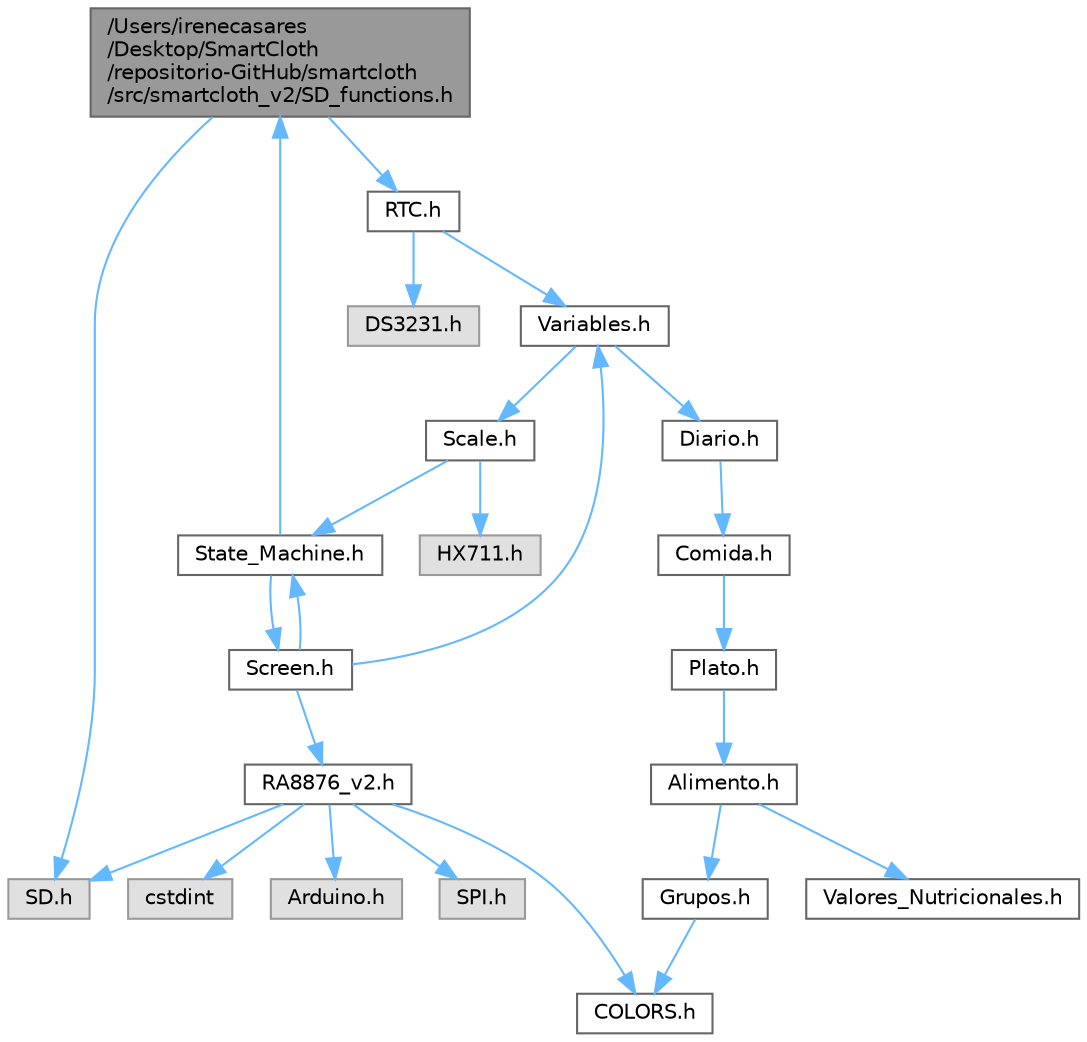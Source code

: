 digraph "/Users/irenecasares/Desktop/SmartCloth/repositorio-GitHub/smartcloth/src/smartcloth_v2/SD_functions.h"
{
 // LATEX_PDF_SIZE
  bgcolor="transparent";
  edge [fontname=Helvetica,fontsize=10,labelfontname=Helvetica,labelfontsize=10];
  node [fontname=Helvetica,fontsize=10,shape=box,height=0.2,width=0.4];
  Node1 [id="Node000001",label="/Users/irenecasares\l/Desktop/SmartCloth\l/repositorio-GitHub/smartcloth\l/src/smartcloth_v2/SD_functions.h",height=0.2,width=0.4,color="gray40", fillcolor="grey60", style="filled", fontcolor="black",tooltip="Módulo Tarjeta SD."];
  Node1 -> Node2 [id="edge25_Node000001_Node000002",color="steelblue1",style="solid",tooltip=" "];
  Node2 [id="Node000002",label="SD.h",height=0.2,width=0.4,color="grey60", fillcolor="#E0E0E0", style="filled",tooltip=" "];
  Node1 -> Node3 [id="edge26_Node000001_Node000003",color="steelblue1",style="solid",tooltip=" "];
  Node3 [id="Node000003",label="RTC.h",height=0.2,width=0.4,color="grey40", fillcolor="white", style="filled",URL="$_r_t_c_8h.html",tooltip="Funciones de un Real Time Clock (RTC)"];
  Node3 -> Node4 [id="edge27_Node000003_Node000004",color="steelblue1",style="solid",tooltip=" "];
  Node4 [id="Node000004",label="DS3231.h",height=0.2,width=0.4,color="grey60", fillcolor="#E0E0E0", style="filled",tooltip=" "];
  Node3 -> Node5 [id="edge28_Node000003_Node000005",color="steelblue1",style="solid",tooltip=" "];
  Node5 [id="Node000005",label="Variables.h",height=0.2,width=0.4,color="grey40", fillcolor="white", style="filled",URL="$_variables_8h_source.html",tooltip=" "];
  Node5 -> Node6 [id="edge29_Node000005_Node000006",color="steelblue1",style="solid",tooltip=" "];
  Node6 [id="Node000006",label="Scale.h",height=0.2,width=0.4,color="grey40", fillcolor="white", style="filled",URL="$_scale_8h.html",tooltip="Funciones de la célula de carga (báscula)"];
  Node6 -> Node7 [id="edge30_Node000006_Node000007",color="steelblue1",style="solid",tooltip=" "];
  Node7 [id="Node000007",label="HX711.h",height=0.2,width=0.4,color="grey60", fillcolor="#E0E0E0", style="filled",tooltip=" "];
  Node6 -> Node8 [id="edge31_Node000006_Node000008",color="steelblue1",style="solid",tooltip=" "];
  Node8 [id="Node000008",label="State_Machine.h",height=0.2,width=0.4,color="grey40", fillcolor="white", style="filled",URL="$_state___machine_8h_source.html",tooltip=" "];
  Node8 -> Node9 [id="edge32_Node000008_Node000009",color="steelblue1",style="solid",tooltip=" "];
  Node9 [id="Node000009",label="Screen.h",height=0.2,width=0.4,color="grey40", fillcolor="white", style="filled",URL="$_screen_8h_source.html",tooltip=" "];
  Node9 -> Node10 [id="edge33_Node000009_Node000010",color="steelblue1",style="solid",tooltip=" "];
  Node10 [id="Node000010",label="RA8876_v2.h",height=0.2,width=0.4,color="grey40", fillcolor="white", style="filled",URL="$_r_a8876__v2_8h_source.html",tooltip=" "];
  Node10 -> Node11 [id="edge34_Node000010_Node000011",color="steelblue1",style="solid",tooltip=" "];
  Node11 [id="Node000011",label="cstdint",height=0.2,width=0.4,color="grey60", fillcolor="#E0E0E0", style="filled",tooltip=" "];
  Node10 -> Node12 [id="edge35_Node000010_Node000012",color="steelblue1",style="solid",tooltip=" "];
  Node12 [id="Node000012",label="Arduino.h",height=0.2,width=0.4,color="grey60", fillcolor="#E0E0E0", style="filled",tooltip=" "];
  Node10 -> Node13 [id="edge36_Node000010_Node000013",color="steelblue1",style="solid",tooltip=" "];
  Node13 [id="Node000013",label="SPI.h",height=0.2,width=0.4,color="grey60", fillcolor="#E0E0E0", style="filled",tooltip=" "];
  Node10 -> Node2 [id="edge37_Node000010_Node000002",color="steelblue1",style="solid",tooltip=" "];
  Node10 -> Node14 [id="edge38_Node000010_Node000014",color="steelblue1",style="solid",tooltip=" "];
  Node14 [id="Node000014",label="COLORS.h",height=0.2,width=0.4,color="grey40", fillcolor="white", style="filled",URL="$_c_o_l_o_r_s_8h.html",tooltip="Librería para definir colores en formato RGB 5:6:5 de 16 bpp (2 bytes/pixel)"];
  Node9 -> Node8 [id="edge39_Node000009_Node000008",color="steelblue1",style="solid",tooltip=" "];
  Node9 -> Node5 [id="edge40_Node000009_Node000005",color="steelblue1",style="solid",tooltip=" "];
  Node8 -> Node1 [id="edge41_Node000008_Node000001",color="steelblue1",style="solid",tooltip=" "];
  Node5 -> Node15 [id="edge42_Node000005_Node000015",color="steelblue1",style="solid",tooltip=" "];
  Node15 [id="Node000015",label="Diario.h",height=0.2,width=0.4,color="grey40", fillcolor="white", style="filled",URL="$_diario_8h.html",tooltip="Definición de la clase Diario que representa un diario de comidas."];
  Node15 -> Node16 [id="edge43_Node000015_Node000016",color="steelblue1",style="solid",tooltip=" "];
  Node16 [id="Node000016",label="Comida.h",height=0.2,width=0.4,color="grey40", fillcolor="white", style="filled",URL="$_comida_8h.html",tooltip="Definición de la clase Comida que representa una comida compuesta por varios platos."];
  Node16 -> Node17 [id="edge44_Node000016_Node000017",color="steelblue1",style="solid",tooltip=" "];
  Node17 [id="Node000017",label="Plato.h",height=0.2,width=0.4,color="grey40", fillcolor="white", style="filled",URL="$_plato_8h.html",tooltip="Definición de la clase Plato que representa una plato compuesto por varios alimentos."];
  Node17 -> Node18 [id="edge45_Node000017_Node000018",color="steelblue1",style="solid",tooltip=" "];
  Node18 [id="Node000018",label="Alimento.h",height=0.2,width=0.4,color="grey40", fillcolor="white", style="filled",URL="$_alimento_8h.html",tooltip="Definición de la clase Alimento."];
  Node18 -> Node19 [id="edge46_Node000018_Node000019",color="steelblue1",style="solid",tooltip=" "];
  Node19 [id="Node000019",label="Valores_Nutricionales.h",height=0.2,width=0.4,color="grey40", fillcolor="white", style="filled",URL="$_valores___nutricionales_8h.html",tooltip="Definición de la clase ValoresNutricionales."];
  Node18 -> Node20 [id="edge47_Node000018_Node000020",color="steelblue1",style="solid",tooltip=" "];
  Node20 [id="Node000020",label="Grupos.h",height=0.2,width=0.4,color="grey40", fillcolor="white", style="filled",URL="$_grupos_8h.html",tooltip="Definiciones de grupos de alimentos."];
  Node20 -> Node14 [id="edge48_Node000020_Node000014",color="steelblue1",style="solid",tooltip=" "];
}
